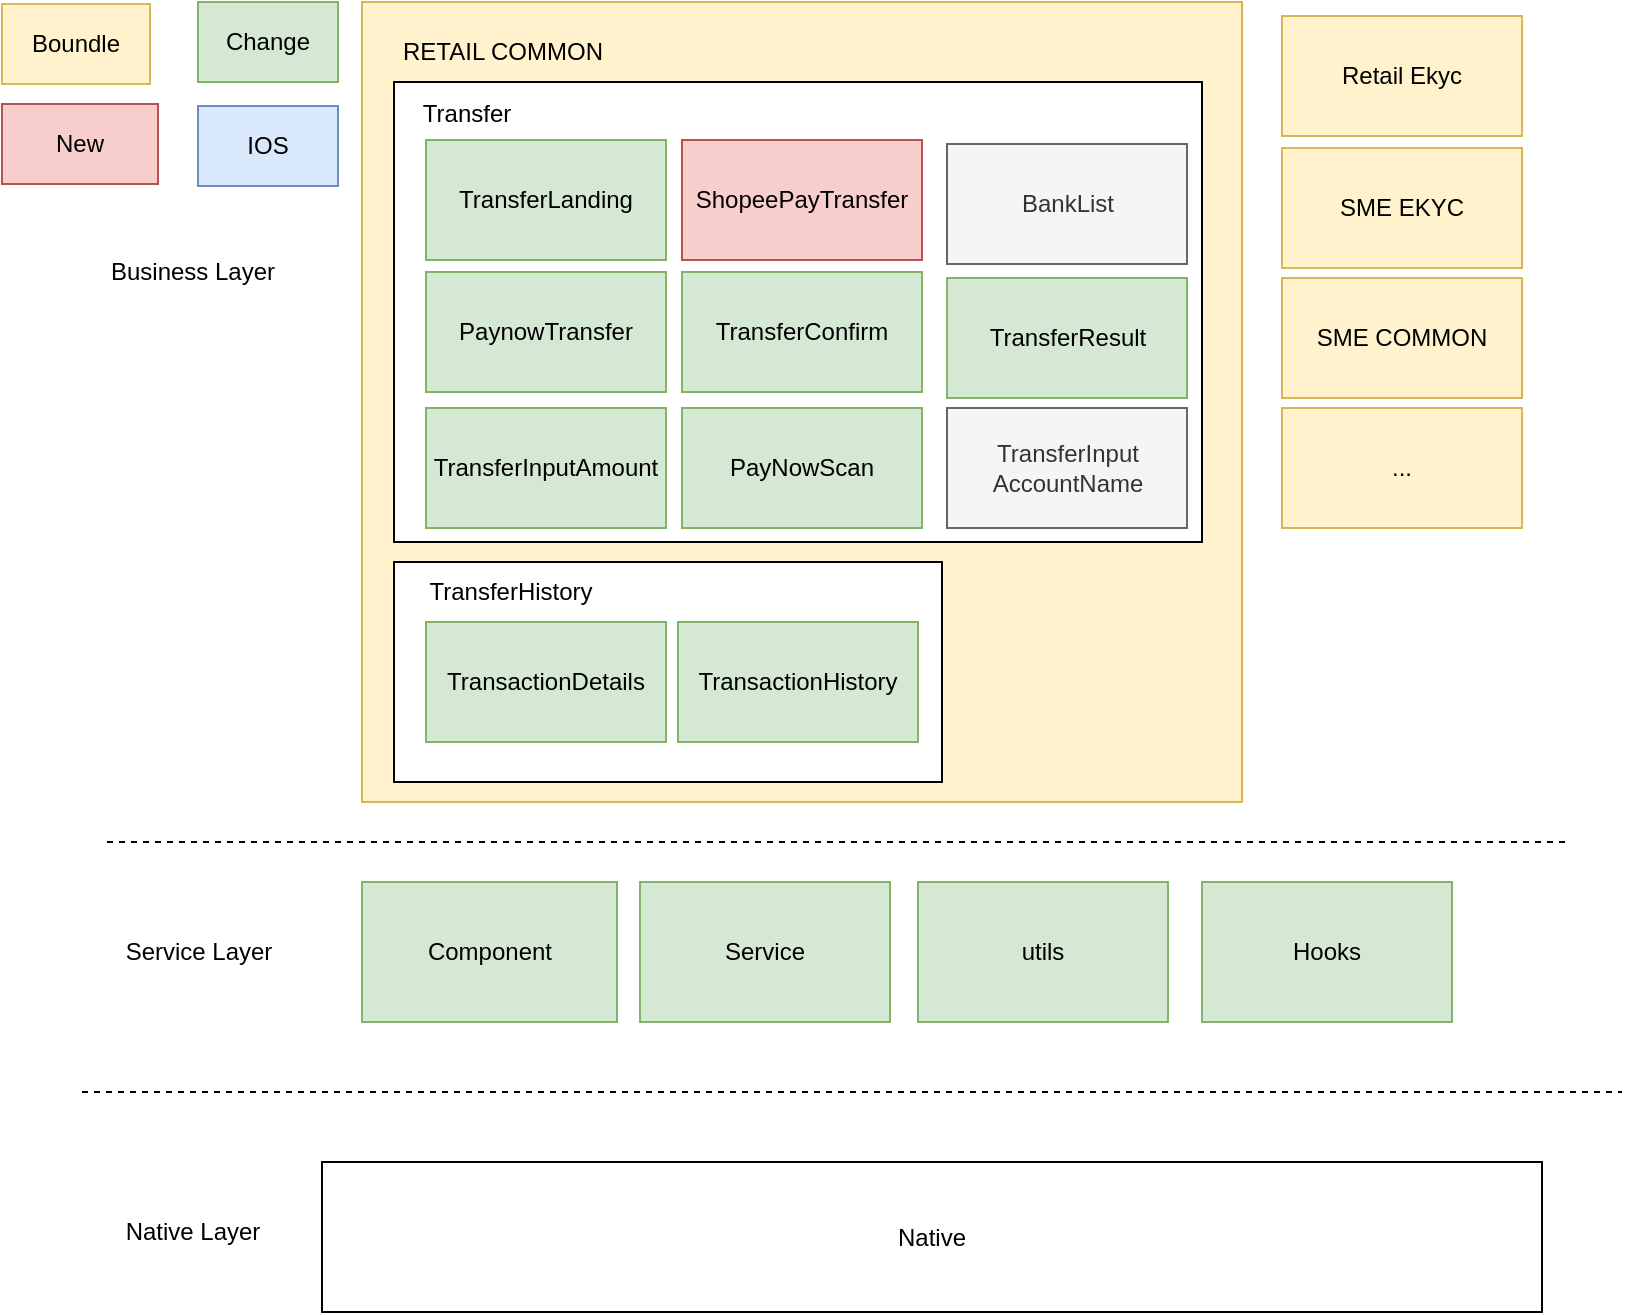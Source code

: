 <mxfile version="21.1.8" type="github">
  <diagram name="第 1 页" id="1yYVKg7gYqVnLr0icWR6">
    <mxGraphModel dx="2261" dy="771" grid="1" gridSize="10" guides="1" tooltips="1" connect="1" arrows="1" fold="1" page="1" pageScale="1" pageWidth="827" pageHeight="1169" math="0" shadow="0">
      <root>
        <mxCell id="0" />
        <mxCell id="1" parent="0" />
        <mxCell id="9tb9bFtsTYVmH_khgkMe-1" value="" style="rounded=0;whiteSpace=wrap;html=1;fillColor=#fff2cc;strokeColor=#d6b656;" vertex="1" parent="1">
          <mxGeometry x="150" y="40" width="440" height="400" as="geometry" />
        </mxCell>
        <mxCell id="9tb9bFtsTYVmH_khgkMe-2" value="Business Layer" style="text;html=1;align=center;verticalAlign=middle;resizable=0;points=[];autosize=1;strokeColor=none;fillColor=none;" vertex="1" parent="1">
          <mxGeometry x="10" y="160" width="110" height="30" as="geometry" />
        </mxCell>
        <mxCell id="9tb9bFtsTYVmH_khgkMe-3" value="RETAIL COMMON" style="text;html=1;align=center;verticalAlign=middle;resizable=0;points=[];autosize=1;strokeColor=none;fillColor=none;" vertex="1" parent="1">
          <mxGeometry x="160" y="50" width="120" height="30" as="geometry" />
        </mxCell>
        <mxCell id="9tb9bFtsTYVmH_khgkMe-6" value="Retail Ekyc" style="rounded=0;whiteSpace=wrap;html=1;fillColor=#fff2cc;strokeColor=#d6b656;" vertex="1" parent="1">
          <mxGeometry x="610" y="47" width="120" height="60" as="geometry" />
        </mxCell>
        <mxCell id="9tb9bFtsTYVmH_khgkMe-7" value="SME COMMON" style="rounded=0;whiteSpace=wrap;html=1;fillColor=#fff2cc;strokeColor=#d6b656;" vertex="1" parent="1">
          <mxGeometry x="610" y="178" width="120" height="60" as="geometry" />
        </mxCell>
        <mxCell id="9tb9bFtsTYVmH_khgkMe-8" value="SME EKYC" style="rounded=0;whiteSpace=wrap;html=1;fillColor=#fff2cc;strokeColor=#d6b656;" vertex="1" parent="1">
          <mxGeometry x="610" y="113" width="120" height="60" as="geometry" />
        </mxCell>
        <mxCell id="9tb9bFtsTYVmH_khgkMe-9" value="..." style="rounded=0;whiteSpace=wrap;html=1;fillColor=#fff2cc;strokeColor=#d6b656;" vertex="1" parent="1">
          <mxGeometry x="610" y="243" width="120" height="60" as="geometry" />
        </mxCell>
        <mxCell id="9tb9bFtsTYVmH_khgkMe-10" value="" style="endArrow=none;dashed=1;html=1;rounded=0;" edge="1" parent="1">
          <mxGeometry width="50" height="50" relative="1" as="geometry">
            <mxPoint x="22.5" y="460" as="sourcePoint" />
            <mxPoint x="752.5" y="460" as="targetPoint" />
          </mxGeometry>
        </mxCell>
        <mxCell id="9tb9bFtsTYVmH_khgkMe-11" value="Service Layer" style="text;html=1;align=center;verticalAlign=middle;resizable=0;points=[];autosize=1;strokeColor=none;fillColor=none;" vertex="1" parent="1">
          <mxGeometry x="17.5" y="500" width="100" height="30" as="geometry" />
        </mxCell>
        <mxCell id="9tb9bFtsTYVmH_khgkMe-12" value="Component" style="rounded=0;whiteSpace=wrap;html=1;fillColor=#d5e8d4;strokeColor=#82b366;" vertex="1" parent="1">
          <mxGeometry x="150" y="480" width="127.5" height="70" as="geometry" />
        </mxCell>
        <mxCell id="9tb9bFtsTYVmH_khgkMe-15" value="" style="endArrow=none;dashed=1;html=1;rounded=0;" edge="1" parent="1">
          <mxGeometry width="50" height="50" relative="1" as="geometry">
            <mxPoint x="10" y="585" as="sourcePoint" />
            <mxPoint x="780" y="585" as="targetPoint" />
          </mxGeometry>
        </mxCell>
        <mxCell id="9tb9bFtsTYVmH_khgkMe-16" value="Native Layer" style="text;html=1;align=center;verticalAlign=middle;resizable=0;points=[];autosize=1;strokeColor=none;fillColor=none;" vertex="1" parent="1">
          <mxGeometry x="20" y="640" width="90" height="30" as="geometry" />
        </mxCell>
        <mxCell id="9tb9bFtsTYVmH_khgkMe-20" value="Native" style="rounded=0;whiteSpace=wrap;html=1;" vertex="1" parent="1">
          <mxGeometry x="130" y="620" width="610" height="75" as="geometry" />
        </mxCell>
        <mxCell id="9tb9bFtsTYVmH_khgkMe-24" value="Boundle" style="rounded=0;whiteSpace=wrap;html=1;fillColor=#fff2cc;strokeColor=#d6b656;" vertex="1" parent="1">
          <mxGeometry x="-30" y="41" width="74" height="40" as="geometry" />
        </mxCell>
        <mxCell id="9tb9bFtsTYVmH_khgkMe-25" value="New" style="rounded=0;whiteSpace=wrap;html=1;fillColor=#f8cecc;strokeColor=#b85450;" vertex="1" parent="1">
          <mxGeometry x="-30" y="91" width="78" height="40" as="geometry" />
        </mxCell>
        <mxCell id="9tb9bFtsTYVmH_khgkMe-26" value="Change" style="rounded=0;whiteSpace=wrap;html=1;fillColor=#d5e8d4;strokeColor=#82b366;" vertex="1" parent="1">
          <mxGeometry x="68" y="40" width="70" height="40" as="geometry" />
        </mxCell>
        <mxCell id="9tb9bFtsTYVmH_khgkMe-27" value="IOS" style="rounded=0;whiteSpace=wrap;html=1;fillColor=#dae8fc;strokeColor=#6c8ebf;" vertex="1" parent="1">
          <mxGeometry x="68" y="92" width="70" height="40" as="geometry" />
        </mxCell>
        <mxCell id="9tb9bFtsTYVmH_khgkMe-28" value="" style="rounded=0;whiteSpace=wrap;html=1;" vertex="1" parent="1">
          <mxGeometry x="166" y="80" width="404" height="230" as="geometry" />
        </mxCell>
        <mxCell id="9tb9bFtsTYVmH_khgkMe-29" value="Transfer" style="text;html=1;align=center;verticalAlign=middle;resizable=0;points=[];autosize=1;strokeColor=none;fillColor=none;" vertex="1" parent="1">
          <mxGeometry x="167" y="81" width="70" height="30" as="geometry" />
        </mxCell>
        <mxCell id="9tb9bFtsTYVmH_khgkMe-31" value="TransferLanding" style="rounded=0;whiteSpace=wrap;html=1;fillColor=#d5e8d4;strokeColor=#82b366;" vertex="1" parent="1">
          <mxGeometry x="182" y="109" width="120" height="60" as="geometry" />
        </mxCell>
        <mxCell id="9tb9bFtsTYVmH_khgkMe-32" value="PaynowTransfer" style="rounded=0;whiteSpace=wrap;html=1;fillColor=#d5e8d4;strokeColor=#82b366;" vertex="1" parent="1">
          <mxGeometry x="182" y="175" width="120" height="60" as="geometry" />
        </mxCell>
        <mxCell id="9tb9bFtsTYVmH_khgkMe-34" value="ShopeePayTransfer" style="rounded=0;whiteSpace=wrap;html=1;fillColor=#f8cecc;strokeColor=#b85450;" vertex="1" parent="1">
          <mxGeometry x="310" y="109" width="120" height="60" as="geometry" />
        </mxCell>
        <mxCell id="9tb9bFtsTYVmH_khgkMe-35" value="TransferConfirm" style="rounded=0;whiteSpace=wrap;html=1;fillColor=#d5e8d4;strokeColor=#82b366;" vertex="1" parent="1">
          <mxGeometry x="310" y="175" width="120" height="60" as="geometry" />
        </mxCell>
        <mxCell id="9tb9bFtsTYVmH_khgkMe-36" value="TransferInputAmount" style="rounded=0;whiteSpace=wrap;html=1;fillColor=#d5e8d4;strokeColor=#82b366;" vertex="1" parent="1">
          <mxGeometry x="182" y="243" width="120" height="60" as="geometry" />
        </mxCell>
        <mxCell id="9tb9bFtsTYVmH_khgkMe-37" value="PayNowScan" style="rounded=0;whiteSpace=wrap;html=1;fillColor=#d5e8d4;strokeColor=#82b366;" vertex="1" parent="1">
          <mxGeometry x="310" y="243" width="120" height="60" as="geometry" />
        </mxCell>
        <mxCell id="9tb9bFtsTYVmH_khgkMe-38" value="BankList" style="rounded=0;whiteSpace=wrap;html=1;fillColor=#f5f5f5;strokeColor=#666666;fontColor=#333333;" vertex="1" parent="1">
          <mxGeometry x="442.5" y="111" width="120" height="60" as="geometry" />
        </mxCell>
        <mxCell id="9tb9bFtsTYVmH_khgkMe-39" value="TransferResult" style="rounded=0;whiteSpace=wrap;html=1;fillColor=#d5e8d4;strokeColor=#82b366;" vertex="1" parent="1">
          <mxGeometry x="442.5" y="178" width="120" height="60" as="geometry" />
        </mxCell>
        <mxCell id="9tb9bFtsTYVmH_khgkMe-40" value="" style="rounded=0;whiteSpace=wrap;html=1;" vertex="1" parent="1">
          <mxGeometry x="166" y="320" width="274" height="110" as="geometry" />
        </mxCell>
        <mxCell id="9tb9bFtsTYVmH_khgkMe-41" value="TransferHistory" style="text;html=1;align=center;verticalAlign=middle;resizable=0;points=[];autosize=1;strokeColor=none;fillColor=none;" vertex="1" parent="1">
          <mxGeometry x="169" y="320" width="110" height="30" as="geometry" />
        </mxCell>
        <mxCell id="9tb9bFtsTYVmH_khgkMe-42" value="TransactionDetails" style="rounded=0;whiteSpace=wrap;html=1;fillColor=#d5e8d4;strokeColor=#82b366;" vertex="1" parent="1">
          <mxGeometry x="182" y="350" width="120" height="60" as="geometry" />
        </mxCell>
        <mxCell id="9tb9bFtsTYVmH_khgkMe-43" value="TransactionHistory" style="rounded=0;whiteSpace=wrap;html=1;fillColor=#d5e8d4;strokeColor=#82b366;" vertex="1" parent="1">
          <mxGeometry x="308" y="350" width="120" height="60" as="geometry" />
        </mxCell>
        <mxCell id="9tb9bFtsTYVmH_khgkMe-44" value="TransferInput&lt;br&gt;AccountName" style="rounded=0;whiteSpace=wrap;html=1;fillColor=#f5f5f5;strokeColor=#666666;fontColor=#333333;" vertex="1" parent="1">
          <mxGeometry x="442.5" y="243" width="120" height="60" as="geometry" />
        </mxCell>
        <mxCell id="9tb9bFtsTYVmH_khgkMe-45" value="Service" style="rounded=0;whiteSpace=wrap;html=1;fillColor=#d5e8d4;strokeColor=#82b366;" vertex="1" parent="1">
          <mxGeometry x="289" y="480" width="125" height="70" as="geometry" />
        </mxCell>
        <mxCell id="9tb9bFtsTYVmH_khgkMe-47" value="utils" style="rounded=0;whiteSpace=wrap;html=1;fillColor=#d5e8d4;strokeColor=#82b366;" vertex="1" parent="1">
          <mxGeometry x="428" y="480" width="125" height="70" as="geometry" />
        </mxCell>
        <mxCell id="9tb9bFtsTYVmH_khgkMe-48" value="Hooks" style="rounded=0;whiteSpace=wrap;html=1;fillColor=#d5e8d4;strokeColor=#82b366;" vertex="1" parent="1">
          <mxGeometry x="570" y="480" width="125" height="70" as="geometry" />
        </mxCell>
      </root>
    </mxGraphModel>
  </diagram>
</mxfile>
